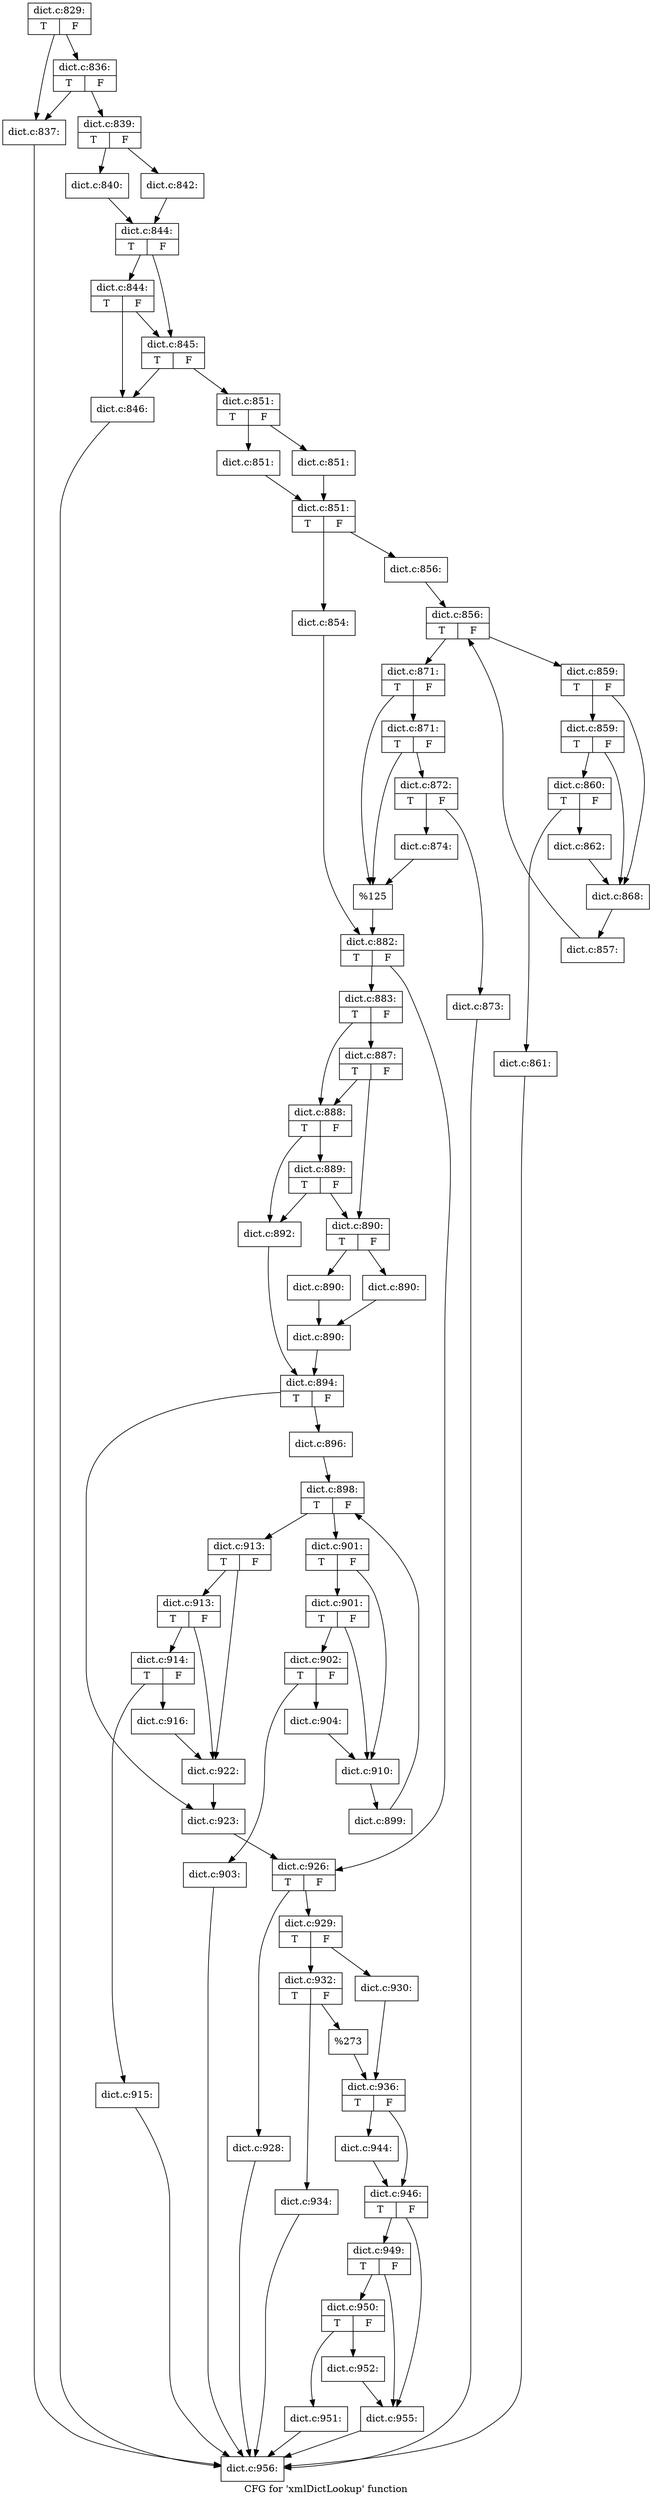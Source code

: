 digraph "CFG for 'xmlDictLookup' function" {
	label="CFG for 'xmlDictLookup' function";

	Node0x48bacb0 [shape=record,label="{dict.c:829:|{<s0>T|<s1>F}}"];
	Node0x48bacb0 -> Node0x48cfd20;
	Node0x48bacb0 -> Node0x48cfdc0;
	Node0x48cfdc0 [shape=record,label="{dict.c:836:|{<s0>T|<s1>F}}"];
	Node0x48cfdc0 -> Node0x48cfd20;
	Node0x48cfdc0 -> Node0x48cfd70;
	Node0x48cfd20 [shape=record,label="{dict.c:837:}"];
	Node0x48cfd20 -> Node0x48bb0b0;
	Node0x48cfd70 [shape=record,label="{dict.c:839:|{<s0>T|<s1>F}}"];
	Node0x48cfd70 -> Node0x48bd020;
	Node0x48cfd70 -> Node0x48d0560;
	Node0x48bd020 [shape=record,label="{dict.c:840:}"];
	Node0x48bd020 -> Node0x48d0510;
	Node0x48d0560 [shape=record,label="{dict.c:842:}"];
	Node0x48d0560 -> Node0x48d0510;
	Node0x48d0510 [shape=record,label="{dict.c:844:|{<s0>T|<s1>F}}"];
	Node0x48d0510 -> Node0x48d18c0;
	Node0x48d0510 -> Node0x48d1540;
	Node0x48d18c0 [shape=record,label="{dict.c:844:|{<s0>T|<s1>F}}"];
	Node0x48d18c0 -> Node0x48d10f0;
	Node0x48d18c0 -> Node0x48d1540;
	Node0x48d1540 [shape=record,label="{dict.c:845:|{<s0>T|<s1>F}}"];
	Node0x48d1540 -> Node0x48d10f0;
	Node0x48d1540 -> Node0x48d1420;
	Node0x48d10f0 [shape=record,label="{dict.c:846:}"];
	Node0x48d10f0 -> Node0x48bb0b0;
	Node0x48d1420 [shape=record,label="{dict.c:851:|{<s0>T|<s1>F}}"];
	Node0x48d1420 -> Node0x48d2370;
	Node0x48d1420 -> Node0x48d23c0;
	Node0x48d2370 [shape=record,label="{dict.c:851:}"];
	Node0x48d2370 -> Node0x48d2410;
	Node0x48d23c0 [shape=record,label="{dict.c:851:}"];
	Node0x48d23c0 -> Node0x48d2410;
	Node0x48d2410 [shape=record,label="{dict.c:851:|{<s0>T|<s1>F}}"];
	Node0x48d2410 -> Node0x48d2b70;
	Node0x48d2410 -> Node0x48d3bb0;
	Node0x48d2b70 [shape=record,label="{dict.c:854:}"];
	Node0x48d2b70 -> Node0x4895cf0;
	Node0x48d3bb0 [shape=record,label="{dict.c:856:}"];
	Node0x48d3bb0 -> Node0x48d4640;
	Node0x48d4640 [shape=record,label="{dict.c:856:|{<s0>T|<s1>F}}"];
	Node0x48d4640 -> Node0x48d48a0;
	Node0x48d4640 -> Node0x48d41d0;
	Node0x48d48a0 [shape=record,label="{dict.c:859:|{<s0>T|<s1>F}}"];
	Node0x48d48a0 -> Node0x48d4d30;
	Node0x48d48a0 -> Node0x48d4ce0;
	Node0x48d4d30 [shape=record,label="{dict.c:859:|{<s0>T|<s1>F}}"];
	Node0x48d4d30 -> Node0x48d4c90;
	Node0x48d4d30 -> Node0x48d4ce0;
	Node0x48d4c90 [shape=record,label="{dict.c:860:|{<s0>T|<s1>F}}"];
	Node0x48d4c90 -> Node0x48d5570;
	Node0x48d4c90 -> Node0x48acf30;
	Node0x48acf30 [shape=record,label="{dict.c:861:}"];
	Node0x48acf30 -> Node0x48bb0b0;
	Node0x48d5570 [shape=record,label="{dict.c:862:}"];
	Node0x48d5570 -> Node0x48d4ce0;
	Node0x48d4ce0 [shape=record,label="{dict.c:868:}"];
	Node0x48d4ce0 -> Node0x48d4850;
	Node0x48d4850 [shape=record,label="{dict.c:857:}"];
	Node0x48d4850 -> Node0x48d4640;
	Node0x48d41d0 [shape=record,label="{dict.c:871:|{<s0>T|<s1>F}}"];
	Node0x48d41d0 -> Node0x48d6960;
	Node0x48d41d0 -> Node0x48d5e30;
	Node0x48d6960 [shape=record,label="{dict.c:871:|{<s0>T|<s1>F}}"];
	Node0x48d6960 -> Node0x48d5b00;
	Node0x48d6960 -> Node0x48d5e30;
	Node0x48d5b00 [shape=record,label="{dict.c:872:|{<s0>T|<s1>F}}"];
	Node0x48d5b00 -> Node0x48d7240;
	Node0x48d5b00 -> Node0x48d71f0;
	Node0x48d71f0 [shape=record,label="{dict.c:873:}"];
	Node0x48d71f0 -> Node0x48bb0b0;
	Node0x48d7240 [shape=record,label="{dict.c:874:}"];
	Node0x48d7240 -> Node0x48d5e30;
	Node0x48d5e30 [shape=record,label="{%125}"];
	Node0x48d5e30 -> Node0x4895cf0;
	Node0x4895cf0 [shape=record,label="{dict.c:882:|{<s0>T|<s1>F}}"];
	Node0x4895cf0 -> Node0x48d7d40;
	Node0x4895cf0 -> Node0x48d7d90;
	Node0x48d7d40 [shape=record,label="{dict.c:883:|{<s0>T|<s1>F}}"];
	Node0x48d7d40 -> Node0x48be7d0;
	Node0x48d7d40 -> Node0x48be750;
	Node0x48be7d0 [shape=record,label="{dict.c:887:|{<s0>T|<s1>F}}"];
	Node0x48be7d0 -> Node0x48be660;
	Node0x48be7d0 -> Node0x48be750;
	Node0x48be750 [shape=record,label="{dict.c:888:|{<s0>T|<s1>F}}"];
	Node0x48be750 -> Node0x48d8c50;
	Node0x48be750 -> Node0x48be700;
	Node0x48d8c50 [shape=record,label="{dict.c:889:|{<s0>T|<s1>F}}"];
	Node0x48d8c50 -> Node0x48be660;
	Node0x48d8c50 -> Node0x48be700;
	Node0x48be660 [shape=record,label="{dict.c:890:|{<s0>T|<s1>F}}"];
	Node0x48be660 -> Node0x48d94f0;
	Node0x48be660 -> Node0x48d9540;
	Node0x48d94f0 [shape=record,label="{dict.c:890:}"];
	Node0x48d94f0 -> Node0x48d9590;
	Node0x48d9540 [shape=record,label="{dict.c:890:}"];
	Node0x48d9540 -> Node0x48d9590;
	Node0x48d9590 [shape=record,label="{dict.c:890:}"];
	Node0x48d9590 -> Node0x48be6b0;
	Node0x48be700 [shape=record,label="{dict.c:892:}"];
	Node0x48be700 -> Node0x48be6b0;
	Node0x48be6b0 [shape=record,label="{dict.c:894:|{<s0>T|<s1>F}}"];
	Node0x48be6b0 -> Node0x48dab40;
	Node0x48be6b0 -> Node0x48dab90;
	Node0x48dab40 [shape=record,label="{dict.c:896:}"];
	Node0x48dab40 -> Node0x48dbff0;
	Node0x48dbff0 [shape=record,label="{dict.c:898:|{<s0>T|<s1>F}}"];
	Node0x48dbff0 -> Node0x48dc2d0;
	Node0x48dbff0 -> Node0x48951c0;
	Node0x48dc2d0 [shape=record,label="{dict.c:901:|{<s0>T|<s1>F}}"];
	Node0x48dc2d0 -> Node0x48dc7e0;
	Node0x48dc2d0 -> Node0x48dc790;
	Node0x48dc7e0 [shape=record,label="{dict.c:901:|{<s0>T|<s1>F}}"];
	Node0x48dc7e0 -> Node0x48dc740;
	Node0x48dc7e0 -> Node0x48dc790;
	Node0x48dc740 [shape=record,label="{dict.c:902:|{<s0>T|<s1>F}}"];
	Node0x48dc740 -> Node0x48dd060;
	Node0x48dc740 -> Node0x48dd010;
	Node0x48dd010 [shape=record,label="{dict.c:903:}"];
	Node0x48dd010 -> Node0x48bb0b0;
	Node0x48dd060 [shape=record,label="{dict.c:904:}"];
	Node0x48dd060 -> Node0x48dc790;
	Node0x48dc790 [shape=record,label="{dict.c:910:}"];
	Node0x48dc790 -> Node0x48dc240;
	Node0x48dc240 [shape=record,label="{dict.c:899:}"];
	Node0x48dc240 -> Node0x48dbff0;
	Node0x48951c0 [shape=record,label="{dict.c:913:|{<s0>T|<s1>F}}"];
	Node0x48951c0 -> Node0x48de100;
	Node0x48951c0 -> Node0x48de0b0;
	Node0x48de100 [shape=record,label="{dict.c:913:|{<s0>T|<s1>F}}"];
	Node0x48de100 -> Node0x48de060;
	Node0x48de100 -> Node0x48de0b0;
	Node0x48de060 [shape=record,label="{dict.c:914:|{<s0>T|<s1>F}}"];
	Node0x48de060 -> Node0x48dea60;
	Node0x48de060 -> Node0x48dea10;
	Node0x48dea10 [shape=record,label="{dict.c:915:}"];
	Node0x48dea10 -> Node0x48bb0b0;
	Node0x48dea60 [shape=record,label="{dict.c:916:}"];
	Node0x48dea60 -> Node0x48de0b0;
	Node0x48de0b0 [shape=record,label="{dict.c:922:}"];
	Node0x48de0b0 -> Node0x48dab90;
	Node0x48dab90 [shape=record,label="{dict.c:923:}"];
	Node0x48dab90 -> Node0x48d7d90;
	Node0x48d7d90 [shape=record,label="{dict.c:926:|{<s0>T|<s1>F}}"];
	Node0x48d7d90 -> Node0x48e0320;
	Node0x48d7d90 -> Node0x48e0650;
	Node0x48e0320 [shape=record,label="{dict.c:928:}"];
	Node0x48e0320 -> Node0x48bb0b0;
	Node0x48e0650 [shape=record,label="{dict.c:929:|{<s0>T|<s1>F}}"];
	Node0x48e0650 -> Node0x48e0600;
	Node0x48e0650 -> Node0x48e0ae0;
	Node0x48e0600 [shape=record,label="{dict.c:930:}"];
	Node0x48e0600 -> Node0x48e0a90;
	Node0x48e0ae0 [shape=record,label="{dict.c:932:|{<s0>T|<s1>F}}"];
	Node0x48e0ae0 -> Node0x48e1470;
	Node0x48e0ae0 -> Node0x48e14c0;
	Node0x48e1470 [shape=record,label="{dict.c:934:}"];
	Node0x48e1470 -> Node0x48bb0b0;
	Node0x48e14c0 [shape=record,label="{%273}"];
	Node0x48e14c0 -> Node0x48e0a90;
	Node0x48e0a90 [shape=record,label="{dict.c:936:|{<s0>T|<s1>F}}"];
	Node0x48e0a90 -> Node0x48e02a0;
	Node0x48e0a90 -> Node0x48c4580;
	Node0x48e02a0 [shape=record,label="{dict.c:944:}"];
	Node0x48e02a0 -> Node0x48c4580;
	Node0x48c4580 [shape=record,label="{dict.c:946:|{<s0>T|<s1>F}}"];
	Node0x48c4580 -> Node0x48c4f30;
	Node0x48c4580 -> Node0x48c4ee0;
	Node0x48c4f30 [shape=record,label="{dict.c:949:|{<s0>T|<s1>F}}"];
	Node0x48c4f30 -> Node0x48c4e90;
	Node0x48c4f30 -> Node0x48c4ee0;
	Node0x48c4e90 [shape=record,label="{dict.c:950:|{<s0>T|<s1>F}}"];
	Node0x48c4e90 -> Node0x48c58f0;
	Node0x48c4e90 -> Node0x48c5940;
	Node0x48c58f0 [shape=record,label="{dict.c:951:}"];
	Node0x48c58f0 -> Node0x48bb0b0;
	Node0x48c5940 [shape=record,label="{dict.c:952:}"];
	Node0x48c5940 -> Node0x48c4ee0;
	Node0x48c4ee0 [shape=record,label="{dict.c:955:}"];
	Node0x48c4ee0 -> Node0x48bb0b0;
	Node0x48bb0b0 [shape=record,label="{dict.c:956:}"];
}
